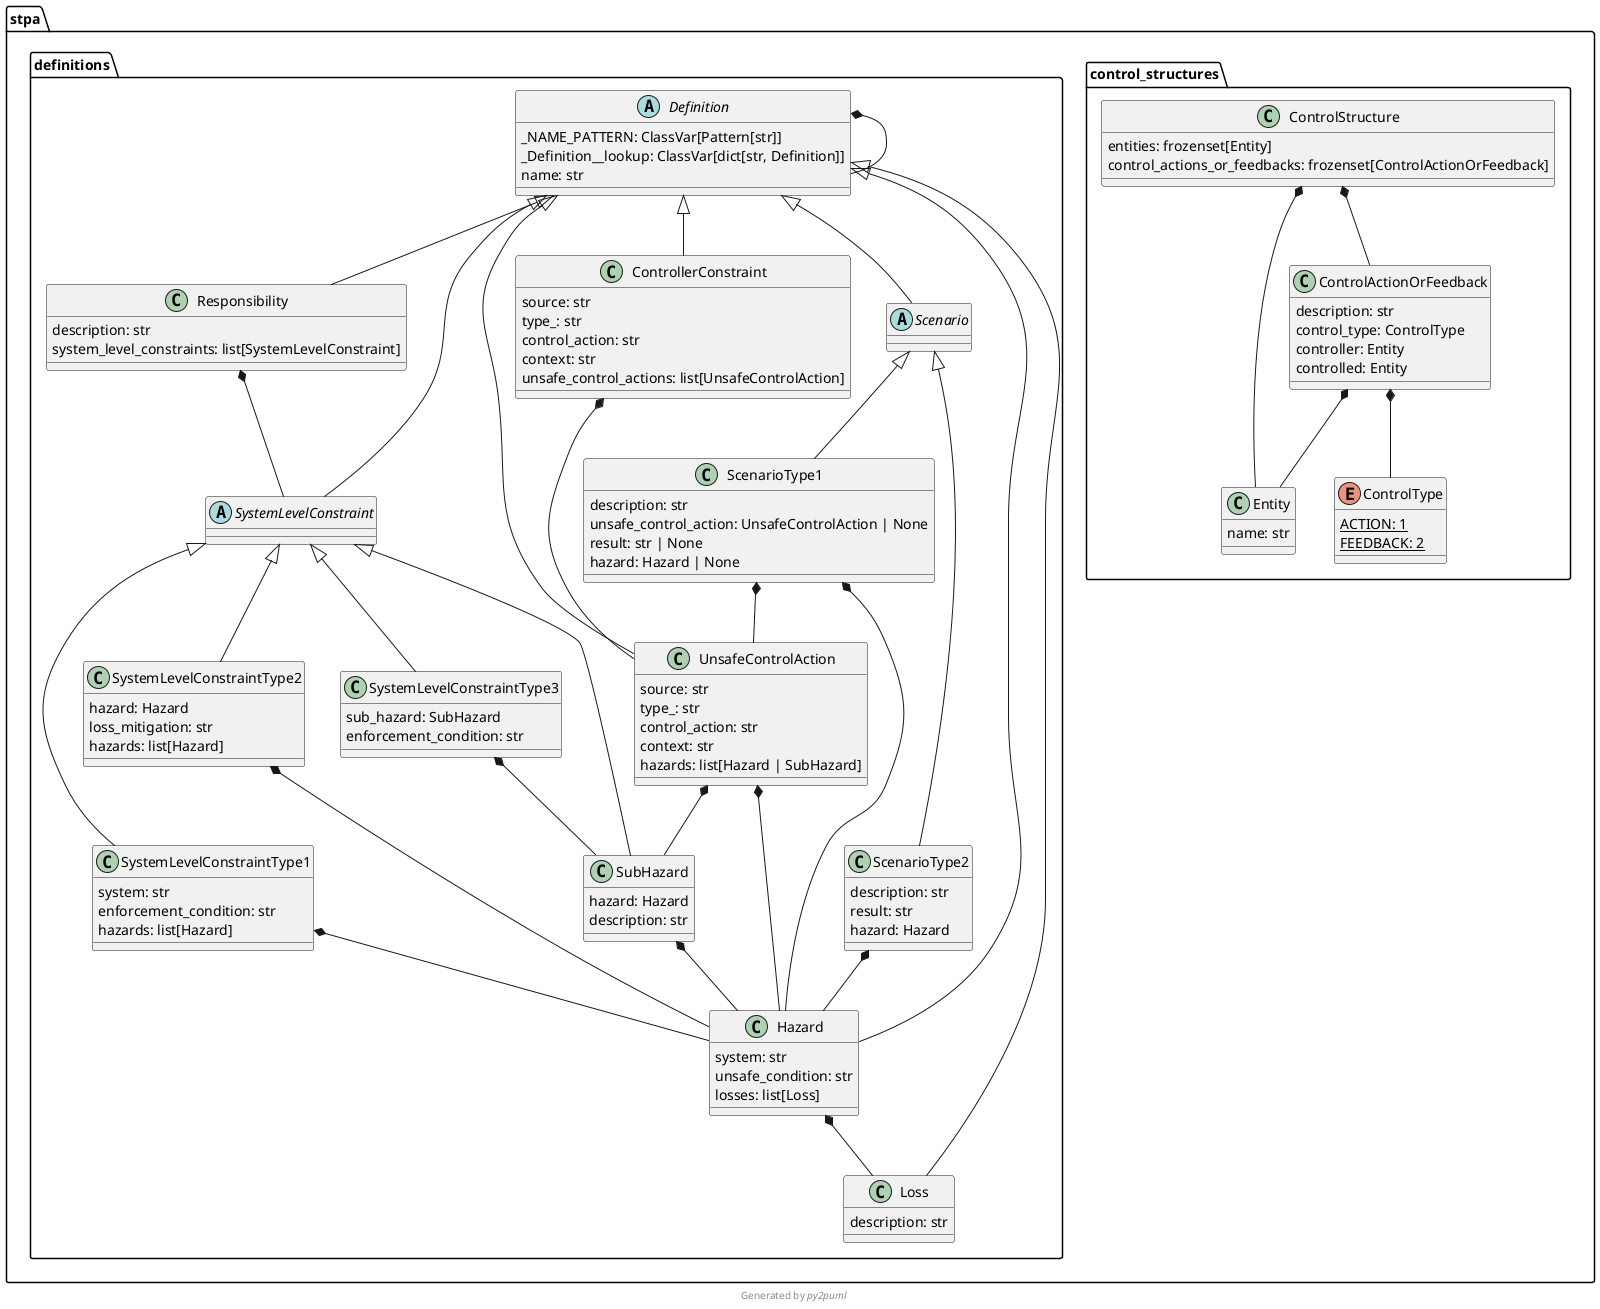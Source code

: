 @startuml stpa
!pragma useIntermediatePackages false

class stpa.control_structures.ControlActionOrFeedback {
  description: str
  control_type: ControlType
  controller: Entity
  controlled: Entity
}
class stpa.control_structures.ControlStructure {
  entities: frozenset[Entity]
  control_actions_or_feedbacks: frozenset[ControlActionOrFeedback]
}
enum stpa.control_structures.ControlType {
  ACTION: 1 {static}
  FEEDBACK: 2 {static}
}
class stpa.definitions.ControllerConstraint {
  source: str
  type_: str
  control_action: str
  context: str
  unsafe_control_actions: list[UnsafeControlAction]
}
abstract class stpa.definitions.Definition {
  _NAME_PATTERN: ClassVar[Pattern[str]]
  _Definition__lookup: ClassVar[dict[str, Definition]]
  name: str
}
class stpa.control_structures.Entity {
  name: str
}
class stpa.definitions.Hazard {
  system: str
  unsafe_condition: str
  losses: list[Loss]
}
class stpa.definitions.Loss {
  description: str
}
class stpa.definitions.Responsibility {
  description: str
  system_level_constraints: list[SystemLevelConstraint]
}
abstract class stpa.definitions.Scenario {
}
class stpa.definitions.ScenarioType1 {
  description: str
  unsafe_control_action: UnsafeControlAction | None
  result: str | None
  hazard: Hazard | None
}
class stpa.definitions.ScenarioType2 {
  description: str
  result: str
  hazard: Hazard
}
class stpa.definitions.SubHazard {
  hazard: Hazard
  description: str
}
abstract class stpa.definitions.SystemLevelConstraint {
}
class stpa.definitions.SystemLevelConstraintType1 {
  system: str
  enforcement_condition: str
  hazards: list[Hazard]
}
class stpa.definitions.SystemLevelConstraintType2 {
  hazard: Hazard
  loss_mitigation: str
  hazards: list[Hazard]
}
class stpa.definitions.SystemLevelConstraintType3 {
  sub_hazard: SubHazard
  enforcement_condition: str
}
class stpa.definitions.UnsafeControlAction {
  source: str
  type_: str
  control_action: str
  context: str
  hazards: list[Hazard | SubHazard]
}
stpa.control_structures.ControlActionOrFeedback *-- stpa.control_structures.ControlType
stpa.control_structures.ControlActionOrFeedback *-- stpa.control_structures.Entity
stpa.control_structures.ControlStructure *-- stpa.control_structures.Entity
stpa.control_structures.ControlStructure *-- stpa.control_structures.ControlActionOrFeedback
stpa.definitions.ControllerConstraint *-- stpa.definitions.UnsafeControlAction
stpa.definitions.Definition <|-- stpa.definitions.ControllerConstraint
stpa.definitions.Definition *-- stpa.definitions.Definition
stpa.definitions.Hazard *-- stpa.definitions.Loss
stpa.definitions.Definition <|-- stpa.definitions.Hazard
stpa.definitions.Definition <|-- stpa.definitions.Loss
stpa.definitions.Responsibility *-- stpa.definitions.SystemLevelConstraint
stpa.definitions.Definition <|-- stpa.definitions.Responsibility
stpa.definitions.Definition <|-- stpa.definitions.Scenario
stpa.definitions.ScenarioType1 *-- stpa.definitions.UnsafeControlAction
stpa.definitions.ScenarioType1 *-- stpa.definitions.Hazard
stpa.definitions.Scenario <|-- stpa.definitions.ScenarioType1
stpa.definitions.ScenarioType2 *-- stpa.definitions.Hazard
stpa.definitions.Scenario <|-- stpa.definitions.ScenarioType2
stpa.definitions.SubHazard *-- stpa.definitions.Hazard
stpa.definitions.SystemLevelConstraint <|-- stpa.definitions.SubHazard
stpa.definitions.Definition <|-- stpa.definitions.SystemLevelConstraint
stpa.definitions.SystemLevelConstraintType1 *-- stpa.definitions.Hazard
stpa.definitions.SystemLevelConstraint <|-- stpa.definitions.SystemLevelConstraintType1
stpa.definitions.SystemLevelConstraintType2 *-- stpa.definitions.Hazard
stpa.definitions.SystemLevelConstraint <|-- stpa.definitions.SystemLevelConstraintType2
stpa.definitions.SystemLevelConstraintType3 *-- stpa.definitions.SubHazard
stpa.definitions.SystemLevelConstraint <|-- stpa.definitions.SystemLevelConstraintType3
stpa.definitions.UnsafeControlAction *-- stpa.definitions.Hazard
stpa.definitions.UnsafeControlAction *-- stpa.definitions.SubHazard
stpa.definitions.Definition <|-- stpa.definitions.UnsafeControlAction
footer Generated by //py2puml//
@enduml

